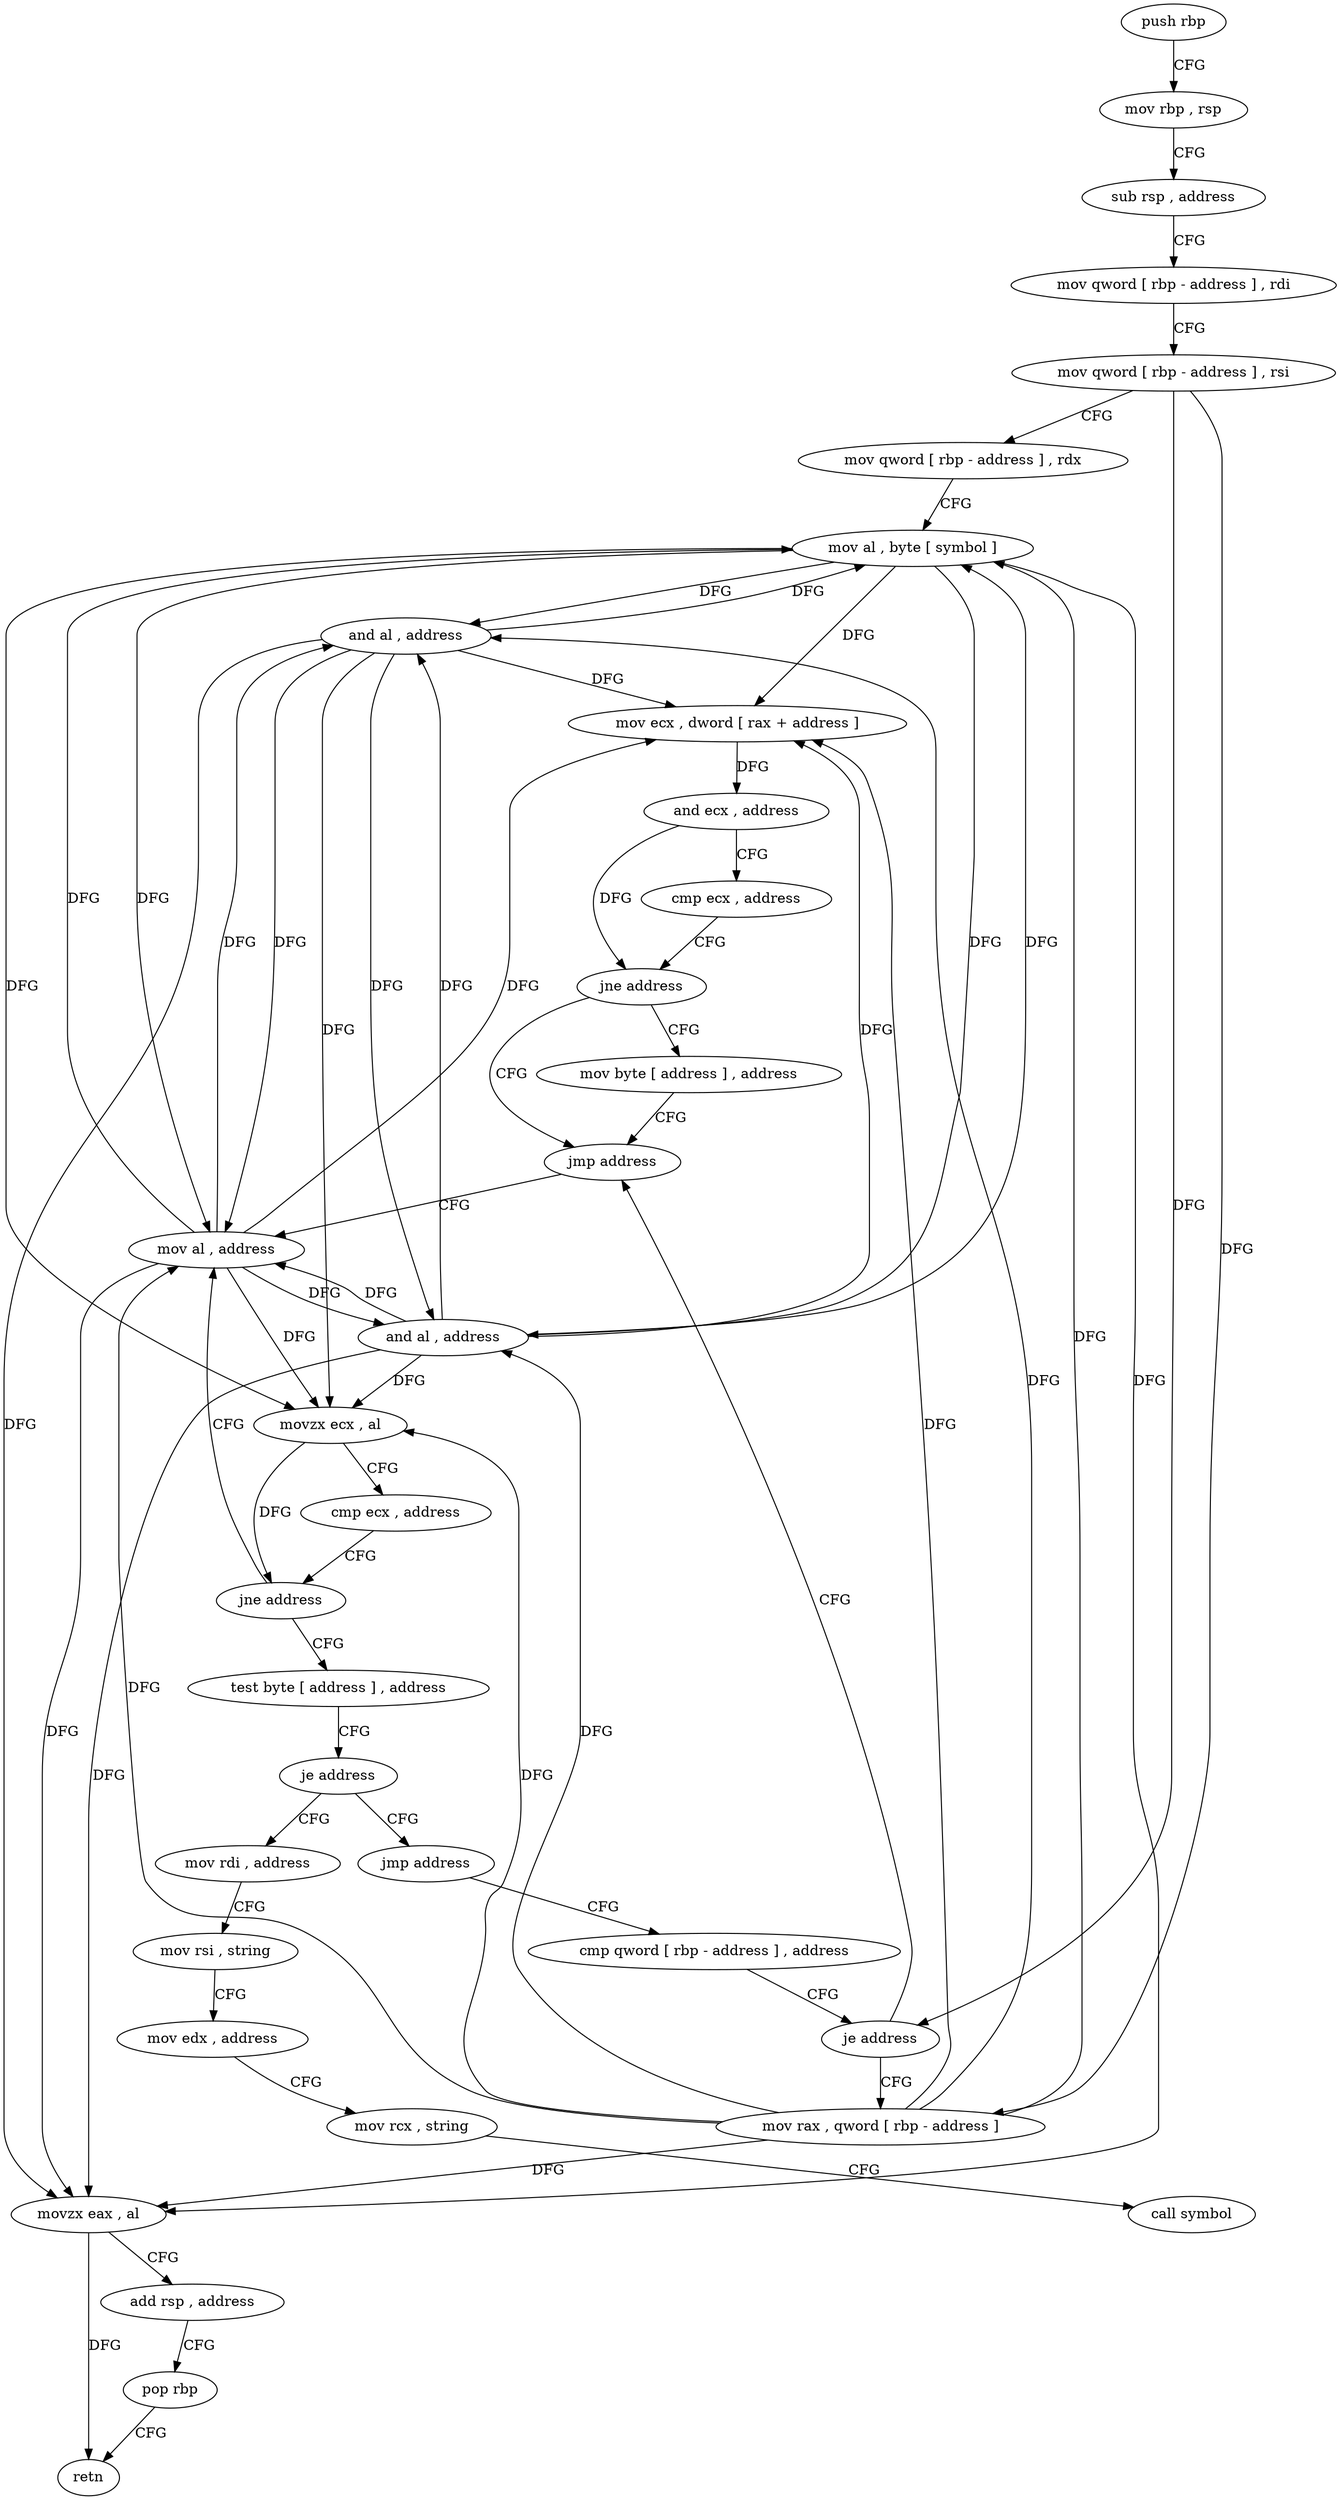 digraph "func" {
"4220496" [label = "push rbp" ]
"4220497" [label = "mov rbp , rsp" ]
"4220500" [label = "sub rsp , address" ]
"4220504" [label = "mov qword [ rbp - address ] , rdi" ]
"4220508" [label = "mov qword [ rbp - address ] , rsi" ]
"4220512" [label = "mov qword [ rbp - address ] , rdx" ]
"4220516" [label = "mov al , byte [ symbol ]" ]
"4220523" [label = "and al , address" ]
"4220525" [label = "movzx ecx , al" ]
"4220528" [label = "cmp ecx , address" ]
"4220531" [label = "jne address" ]
"4220645" [label = "mov al , address" ]
"4220537" [label = "test byte [ address ] , address" ]
"4220647" [label = "and al , address" ]
"4220649" [label = "movzx eax , al" ]
"4220652" [label = "add rsp , address" ]
"4220656" [label = "pop rbp" ]
"4220657" [label = "retn" ]
"4220545" [label = "je address" ]
"4220556" [label = "mov rdi , address" ]
"4220551" [label = "jmp address" ]
"4220566" [label = "mov rsi , string" ]
"4220576" [label = "mov edx , address" ]
"4220581" [label = "mov rcx , string" ]
"4220591" [label = "call symbol" ]
"4220596" [label = "cmp qword [ rbp - address ] , address" ]
"4220601" [label = "je address" ]
"4220640" [label = "jmp address" ]
"4220607" [label = "mov rax , qword [ rbp - address ]" ]
"4220611" [label = "mov ecx , dword [ rax + address ]" ]
"4220614" [label = "and ecx , address" ]
"4220620" [label = "cmp ecx , address" ]
"4220626" [label = "jne address" ]
"4220632" [label = "mov byte [ address ] , address" ]
"4220496" -> "4220497" [ label = "CFG" ]
"4220497" -> "4220500" [ label = "CFG" ]
"4220500" -> "4220504" [ label = "CFG" ]
"4220504" -> "4220508" [ label = "CFG" ]
"4220508" -> "4220512" [ label = "CFG" ]
"4220508" -> "4220601" [ label = "DFG" ]
"4220508" -> "4220607" [ label = "DFG" ]
"4220512" -> "4220516" [ label = "CFG" ]
"4220516" -> "4220523" [ label = "DFG" ]
"4220516" -> "4220525" [ label = "DFG" ]
"4220516" -> "4220645" [ label = "DFG" ]
"4220516" -> "4220647" [ label = "DFG" ]
"4220516" -> "4220649" [ label = "DFG" ]
"4220516" -> "4220611" [ label = "DFG" ]
"4220523" -> "4220525" [ label = "DFG" ]
"4220523" -> "4220516" [ label = "DFG" ]
"4220523" -> "4220645" [ label = "DFG" ]
"4220523" -> "4220647" [ label = "DFG" ]
"4220523" -> "4220649" [ label = "DFG" ]
"4220523" -> "4220611" [ label = "DFG" ]
"4220525" -> "4220528" [ label = "CFG" ]
"4220525" -> "4220531" [ label = "DFG" ]
"4220528" -> "4220531" [ label = "CFG" ]
"4220531" -> "4220645" [ label = "CFG" ]
"4220531" -> "4220537" [ label = "CFG" ]
"4220645" -> "4220647" [ label = "DFG" ]
"4220645" -> "4220516" [ label = "DFG" ]
"4220645" -> "4220523" [ label = "DFG" ]
"4220645" -> "4220525" [ label = "DFG" ]
"4220645" -> "4220649" [ label = "DFG" ]
"4220645" -> "4220611" [ label = "DFG" ]
"4220537" -> "4220545" [ label = "CFG" ]
"4220647" -> "4220649" [ label = "DFG" ]
"4220647" -> "4220516" [ label = "DFG" ]
"4220647" -> "4220523" [ label = "DFG" ]
"4220647" -> "4220525" [ label = "DFG" ]
"4220647" -> "4220645" [ label = "DFG" ]
"4220647" -> "4220611" [ label = "DFG" ]
"4220649" -> "4220652" [ label = "CFG" ]
"4220649" -> "4220657" [ label = "DFG" ]
"4220652" -> "4220656" [ label = "CFG" ]
"4220656" -> "4220657" [ label = "CFG" ]
"4220545" -> "4220556" [ label = "CFG" ]
"4220545" -> "4220551" [ label = "CFG" ]
"4220556" -> "4220566" [ label = "CFG" ]
"4220551" -> "4220596" [ label = "CFG" ]
"4220566" -> "4220576" [ label = "CFG" ]
"4220576" -> "4220581" [ label = "CFG" ]
"4220581" -> "4220591" [ label = "CFG" ]
"4220596" -> "4220601" [ label = "CFG" ]
"4220601" -> "4220640" [ label = "CFG" ]
"4220601" -> "4220607" [ label = "CFG" ]
"4220640" -> "4220645" [ label = "CFG" ]
"4220607" -> "4220611" [ label = "DFG" ]
"4220607" -> "4220516" [ label = "DFG" ]
"4220607" -> "4220523" [ label = "DFG" ]
"4220607" -> "4220525" [ label = "DFG" ]
"4220607" -> "4220645" [ label = "DFG" ]
"4220607" -> "4220647" [ label = "DFG" ]
"4220607" -> "4220649" [ label = "DFG" ]
"4220611" -> "4220614" [ label = "DFG" ]
"4220614" -> "4220620" [ label = "CFG" ]
"4220614" -> "4220626" [ label = "DFG" ]
"4220620" -> "4220626" [ label = "CFG" ]
"4220626" -> "4220640" [ label = "CFG" ]
"4220626" -> "4220632" [ label = "CFG" ]
"4220632" -> "4220640" [ label = "CFG" ]
}
